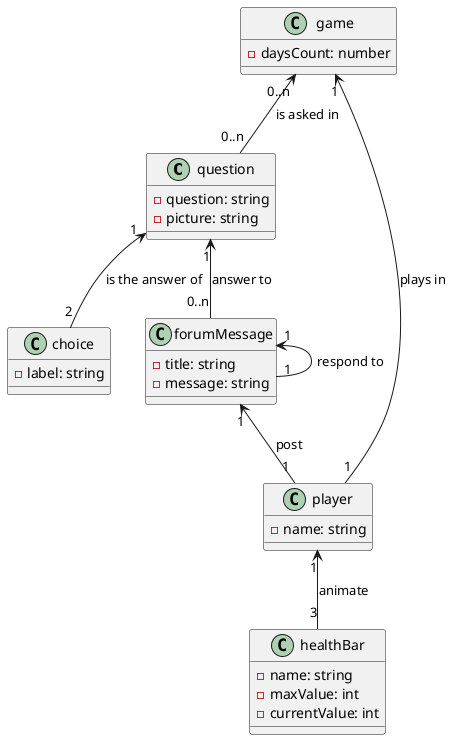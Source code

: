@startuml projet

question "1" <-- "2" choice : is the answer of

player "1" <-- "3" healthBar : animate

game "1" <-- "1" player : plays in

game "0..n" <-- "0..n" question : is asked in

question "1" <-- "0..n" forumMessage : answer to

forumMessage "1" <-- "1" player : post

forumMessage "1" <-- "1" forumMessage : respond to

class question {
    - question: string
    - picture: string
}

class choice {
    - label: string
}

class player {
    - name: string
}

class healthBar {
    - name: string
    - maxValue: int
    - currentValue: int
}

class game {
    - daysCount: number 
}

class forumMessage {
    - title: string
    - message: string
}


@enduml